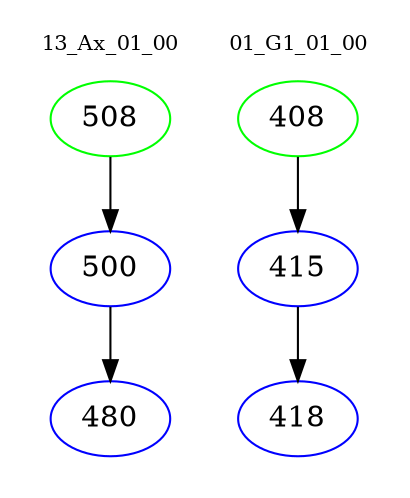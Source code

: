 digraph{
subgraph cluster_0 {
color = white
label = "13_Ax_01_00";
fontsize=10;
T0_508 [label="508", color="green"]
T0_508 -> T0_500 [color="black"]
T0_500 [label="500", color="blue"]
T0_500 -> T0_480 [color="black"]
T0_480 [label="480", color="blue"]
}
subgraph cluster_1 {
color = white
label = "01_G1_01_00";
fontsize=10;
T1_408 [label="408", color="green"]
T1_408 -> T1_415 [color="black"]
T1_415 [label="415", color="blue"]
T1_415 -> T1_418 [color="black"]
T1_418 [label="418", color="blue"]
}
}
